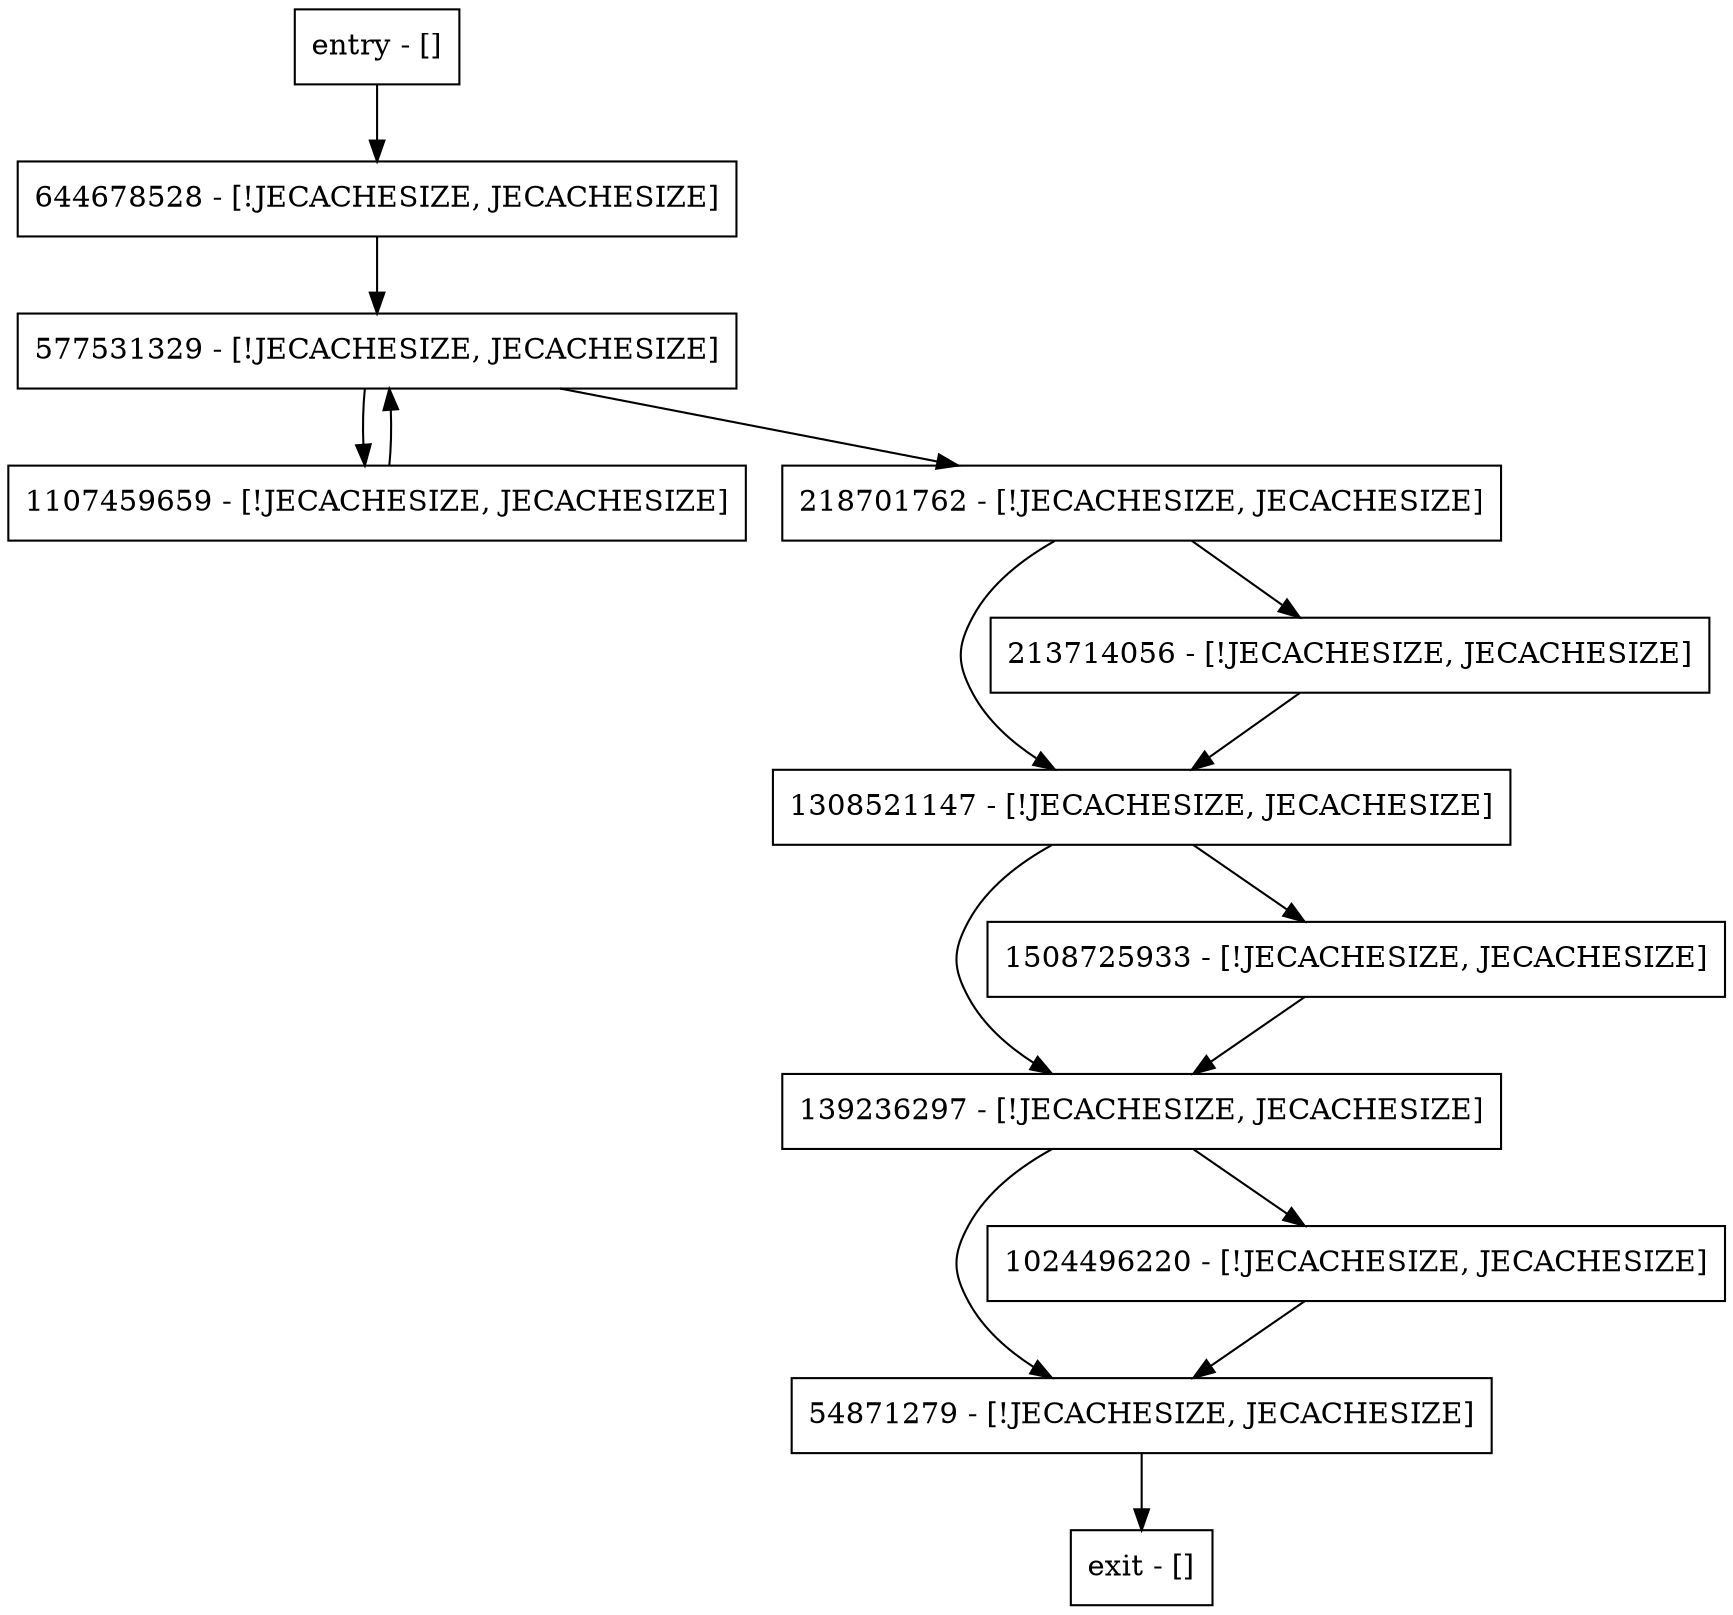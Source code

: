 digraph computeMemorySize {
node [shape=record];
139236297 [label="139236297 - [!JECACHESIZE, JECACHESIZE]"];
577531329 [label="577531329 - [!JECACHESIZE, JECACHESIZE]"];
1308521147 [label="1308521147 - [!JECACHESIZE, JECACHESIZE]"];
1508725933 [label="1508725933 - [!JECACHESIZE, JECACHESIZE]"];
644678528 [label="644678528 - [!JECACHESIZE, JECACHESIZE]"];
54871279 [label="54871279 - [!JECACHESIZE, JECACHESIZE]"];
entry [label="entry - []"];
exit [label="exit - []"];
1107459659 [label="1107459659 - [!JECACHESIZE, JECACHESIZE]"];
213714056 [label="213714056 - [!JECACHESIZE, JECACHESIZE]"];
1024496220 [label="1024496220 - [!JECACHESIZE, JECACHESIZE]"];
218701762 [label="218701762 - [!JECACHESIZE, JECACHESIZE]"];
entry;
exit;
139236297 -> 1024496220;
139236297 -> 54871279;
577531329 -> 1107459659;
577531329 -> 218701762;
1308521147 -> 139236297;
1308521147 -> 1508725933;
1508725933 -> 139236297;
644678528 -> 577531329;
54871279 -> exit;
entry -> 644678528;
1107459659 -> 577531329;
213714056 -> 1308521147;
1024496220 -> 54871279;
218701762 -> 213714056;
218701762 -> 1308521147;
}
